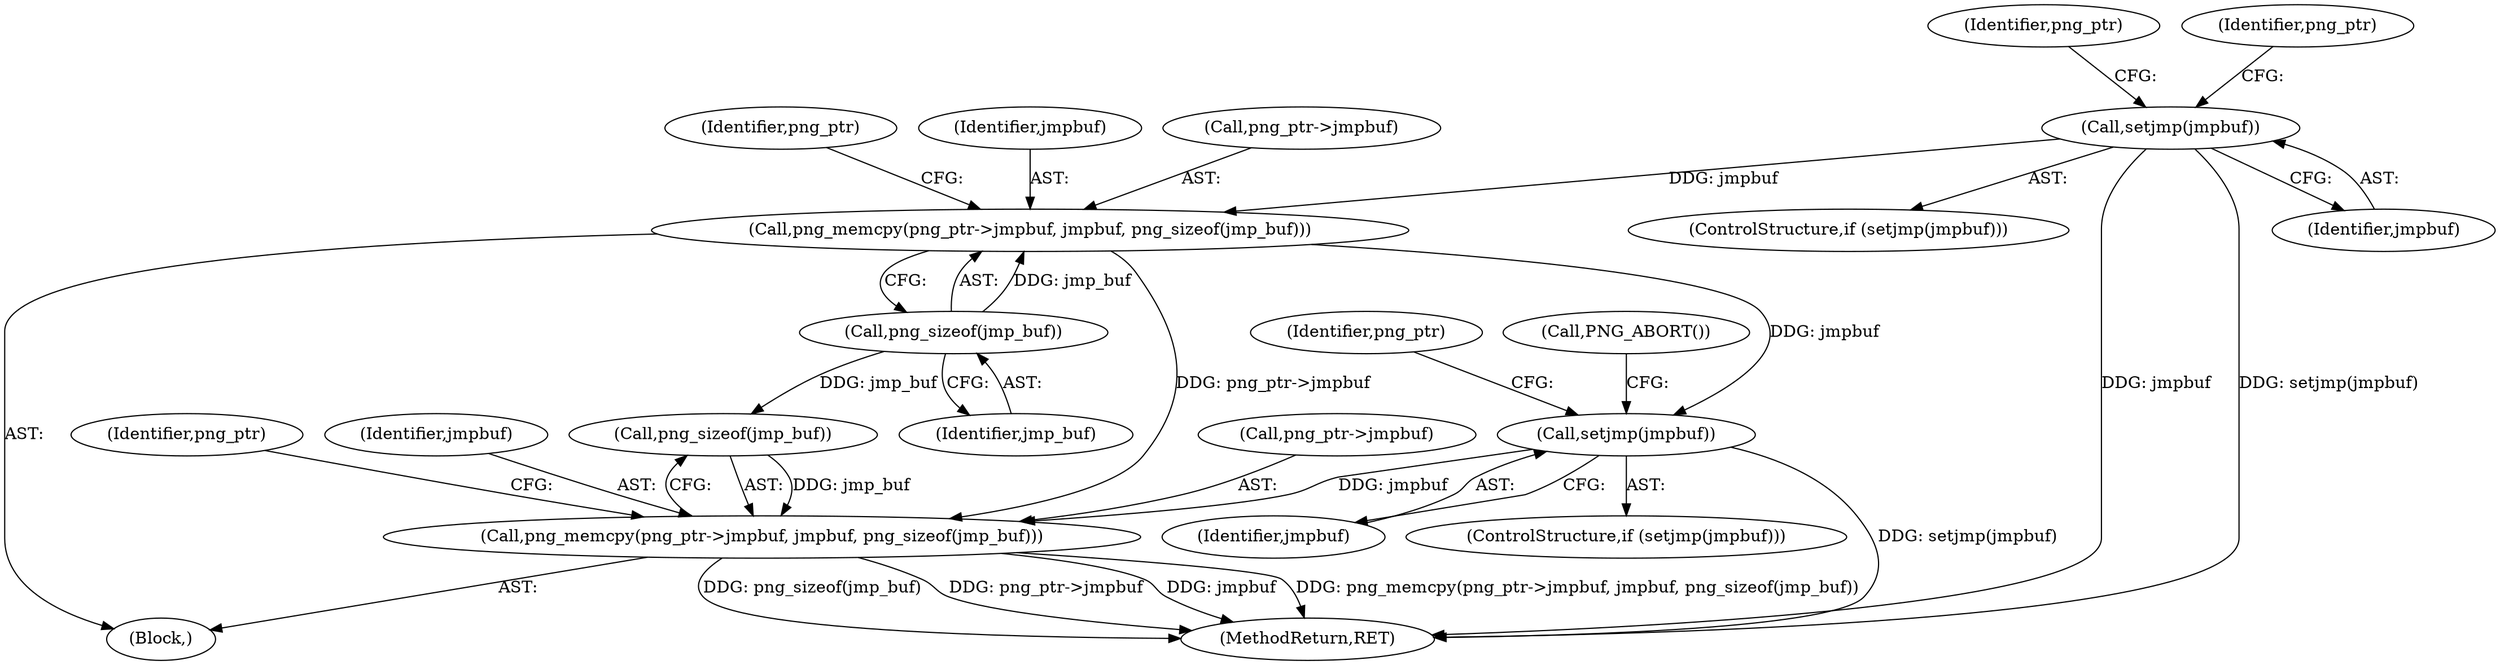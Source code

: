digraph "0_Chrome_7f3d85b096f66870a15b37c2f40b219b2e292693_24@API" {
"1000173" [label="(Call,png_memcpy(png_ptr->jmpbuf, jmpbuf, png_sizeof(jmp_buf)))"];
"1000148" [label="(Call,setjmp(jmpbuf))"];
"1000178" [label="(Call,png_sizeof(jmp_buf))"];
"1000353" [label="(Call,setjmp(jmpbuf))"];
"1000356" [label="(Call,png_memcpy(png_ptr->jmpbuf, jmpbuf, png_sizeof(jmp_buf)))"];
"1000173" [label="(Call,png_memcpy(png_ptr->jmpbuf, jmpbuf, png_sizeof(jmp_buf)))"];
"1000361" [label="(Call,png_sizeof(jmp_buf))"];
"1000177" [label="(Identifier,jmpbuf)"];
"1000152" [label="(Identifier,png_ptr)"];
"1000354" [label="(Identifier,jmpbuf)"];
"1000174" [label="(Call,png_ptr->jmpbuf)"];
"1000357" [label="(Call,png_ptr->jmpbuf)"];
"1000178" [label="(Call,png_sizeof(jmp_buf))"];
"1000364" [label="(Identifier,png_ptr)"];
"1000112" [label="(Block,)"];
"1000356" [label="(Call,png_memcpy(png_ptr->jmpbuf, jmpbuf, png_sizeof(jmp_buf)))"];
"1000358" [label="(Identifier,png_ptr)"];
"1000352" [label="(ControlStructure,if (setjmp(jmpbuf)))"];
"1000175" [label="(Identifier,png_ptr)"];
"1000148" [label="(Call,setjmp(jmpbuf))"];
"1000149" [label="(Identifier,jmpbuf)"];
"1000365" [label="(MethodReturn,RET)"];
"1000360" [label="(Identifier,jmpbuf)"];
"1000355" [label="(Call,PNG_ABORT())"];
"1000353" [label="(Call,setjmp(jmpbuf))"];
"1000147" [label="(ControlStructure,if (setjmp(jmpbuf)))"];
"1000179" [label="(Identifier,jmp_buf)"];
"1000181" [label="(Identifier,png_ptr)"];
"1000173" -> "1000112"  [label="AST: "];
"1000173" -> "1000178"  [label="CFG: "];
"1000174" -> "1000173"  [label="AST: "];
"1000177" -> "1000173"  [label="AST: "];
"1000178" -> "1000173"  [label="AST: "];
"1000181" -> "1000173"  [label="CFG: "];
"1000148" -> "1000173"  [label="DDG: jmpbuf"];
"1000178" -> "1000173"  [label="DDG: jmp_buf"];
"1000173" -> "1000353"  [label="DDG: jmpbuf"];
"1000173" -> "1000356"  [label="DDG: png_ptr->jmpbuf"];
"1000148" -> "1000147"  [label="AST: "];
"1000148" -> "1000149"  [label="CFG: "];
"1000149" -> "1000148"  [label="AST: "];
"1000152" -> "1000148"  [label="CFG: "];
"1000175" -> "1000148"  [label="CFG: "];
"1000148" -> "1000365"  [label="DDG: jmpbuf"];
"1000148" -> "1000365"  [label="DDG: setjmp(jmpbuf)"];
"1000178" -> "1000179"  [label="CFG: "];
"1000179" -> "1000178"  [label="AST: "];
"1000178" -> "1000361"  [label="DDG: jmp_buf"];
"1000353" -> "1000352"  [label="AST: "];
"1000353" -> "1000354"  [label="CFG: "];
"1000354" -> "1000353"  [label="AST: "];
"1000355" -> "1000353"  [label="CFG: "];
"1000358" -> "1000353"  [label="CFG: "];
"1000353" -> "1000365"  [label="DDG: setjmp(jmpbuf)"];
"1000353" -> "1000356"  [label="DDG: jmpbuf"];
"1000356" -> "1000112"  [label="AST: "];
"1000356" -> "1000361"  [label="CFG: "];
"1000357" -> "1000356"  [label="AST: "];
"1000360" -> "1000356"  [label="AST: "];
"1000361" -> "1000356"  [label="AST: "];
"1000364" -> "1000356"  [label="CFG: "];
"1000356" -> "1000365"  [label="DDG: png_memcpy(png_ptr->jmpbuf, jmpbuf, png_sizeof(jmp_buf))"];
"1000356" -> "1000365"  [label="DDG: png_sizeof(jmp_buf)"];
"1000356" -> "1000365"  [label="DDG: png_ptr->jmpbuf"];
"1000356" -> "1000365"  [label="DDG: jmpbuf"];
"1000361" -> "1000356"  [label="DDG: jmp_buf"];
}
